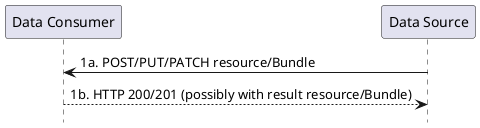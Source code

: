 @startuml
hide footbox
participant "Data Consumer" as Consumer
participant "Data Source" as Source
Source -> Consumer: 1a. POST/PUT/PATCH resource/Bundle
Source <-- Consumer: 1b. HTTP 200/201 (possibly with result resource/Bundle)
@enduml